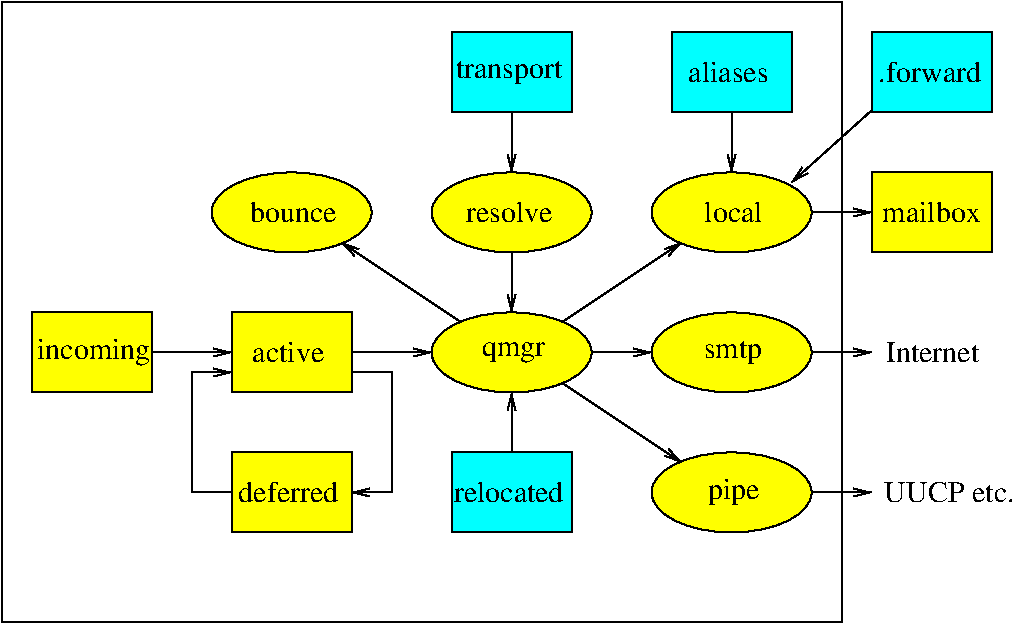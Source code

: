 #FIG 3.1
Landscape
Center
Inches
1200 2
1 2 0 1 -1 6 1 0 20 0.000 1 0.0000 4350 3300 600 300 3750 3000 4950 3600
1 2 0 1 -1 6 1 0 20 0.000 1 0.0000 4350 2250 600 300 3750 1950 4950 2550
1 2 0 1 -1 6 1 0 20 0.000 1 0.0000 6000 4350 600 300 5400 4050 6600 4650
1 2 0 1 -1 6 1 0 20 0.000 1 0.0000 6000 3300 600 300 5400 3000 6600 3600
1 2 0 1 -1 6 1 0 20 0.000 1 0.0000 6000 2250 600 300 5400 1950 6600 2550
1 2 0 1 -1 6 1 0 20 0.000 1 0.0000 2700 2250 600 300 2100 1950 3300 2550
2 1 0 1 -1 7 0 0 -1 0.000 0 0 -1 1 0 2
	0 0 1.00 60.00 120.00
	 3150 3300 3750 3300
2 1 0 1 -1 7 0 0 -1 0.000 0 0 -1 1 0 2
	0 0 1.00 60.00 120.00
	 4950 3300 5400 3300
2 1 0 1 -1 7 0 0 -1 0.000 0 0 -1 1 0 2
	0 0 1.00 60.00 120.00
	 4725 3075 5625 2475
2 1 0 1 -1 7 0 0 -1 0.000 0 0 -1 1 0 2
	0 0 1.00 60.00 120.00
	 4725 3525 5625 4125
2 1 0 1 -1 7 0 0 -1 0.000 0 0 -1 1 0 2
	0 0 1.00 60.00 120.00
	 6600 2250 7050 2250
2 1 0 1 -1 7 0 0 -1 0.000 0 0 -1 1 0 2
	0 0 1.00 60.00 120.00
	 6600 3300 7050 3300
2 1 0 1 -1 7 0 0 -1 0.000 0 0 -1 1 0 2
	0 0 1.00 60.00 120.00
	 6600 4350 7050 4350
2 2 0 0 -1 7 0 0 -1 0.000 0 0 -1 0 0 5
	 7087 4050 7987 4050 7987 4650 7087 4650 7087 4050
2 2 0 0 -1 7 0 0 -1 0.000 0 0 -1 0 0 5
	 7050 3000 7950 3000 7950 3600 7050 3600 7050 3000
2 1 0 1 -1 7 0 0 -1 0.000 0 0 -1 1 0 2
	0 0 1.00 60.00 120.00
	 4350 1500 4350 1950
2 1 0 1 -1 7 0 0 -1 0.000 0 0 -1 1 0 2
	0 0 1.00 60.00 120.00
	 4350 2550 4350 3000
2 1 0 1 -1 7 0 0 -1 0.000 0 0 -1 1 0 2
	0 0 1.00 60.00 120.00
	 6000 1500 6000 1950
2 1 0 1 -1 7 2 0 -1 0.000 0 0 -1 1 0 2
	0 0 1.00 60.00 120.00
	 7200 1350 6450 2025
2 1 0 1 -1 7 0 0 -1 0.000 0 0 -1 0 1 2
	0 0 1.00 60.00 120.00
	 4350 3600 4350 4050
2 2 0 1 -1 6 1 0 20 0.000 0 0 7 0 0 5
	 7050 1950 7950 1950 7950 2550 7050 2550 7050 1950
2 2 0 1 -1 3 1 0 20 0.000 0 0 -1 0 0 5
	 3900 900 4800 900 4800 1500 3900 1500 3900 900
2 2 0 1 -1 3 1 0 20 0.000 0 0 -1 0 0 5
	 5550 900 6450 900 6450 1500 5550 1500 5550 900
2 2 0 1 -1 3 1 0 20 0.000 0 0 -1 0 0 5
	 7050 900 7950 900 7950 1500 7050 1500 7050 900
2 2 0 1 -1 3 1 0 20 0.000 0 0 -1 0 0 5
	 3900 4050 4800 4050 4800 4650 3900 4650 3900 4050
2 1 0 1 -1 7 0 0 -1 0.000 0 0 -1 0 1 2
	0 0 1.00 60.00 120.00
	 3075 2475 3975 3075
2 1 0 1 -1 7 0 0 -1 0.000 0 0 -1 1 0 4
	0 0 1.00 60.00 120.00
	 3150 3450 3450 3450 3450 4350 3150 4350
2 2 0 1 -1 6 1 0 20 0.000 0 0 7 0 0 5
	 2250 3000 3150 3000 3150 3600 2250 3600 2250 3000
2 2 0 1 -1 6 1 0 20 0.000 0 0 7 0 0 5
	 2250 4050 3150 4050 3150 4650 2250 4650 2250 4050
2 1 0 1 -1 7 0 0 -1 0.000 0 0 -1 1 0 2
	0 0 1.00 60.00 120.00
	 1650 3300 2250 3300
2 2 0 1 -1 7 0 0 -1 0.000 0 0 -1 0 0 5
	 525 675 6825 675 6825 5325 525 5325 525 675
2 1 0 1 -1 7 0 0 -1 0.000 0 0 -1 0 1 4
	0 0 1.00 60.00 120.00
	 2250 3450 1950 3450 1950 4350 2250 4350
2 2 0 1 -1 6 1 0 20 0.000 0 0 7 0 0 5
	 750 3000 1650 3000 1650 3600 750 3600 750 3000
4 0 -1 0 0 0 15 0.0000 4 150 450 4125 3330 qmgr\001
4 0 -1 0 0 0 15 0.0000 4 150 630 4005 2325 resolve\001
4 0 -1 0 0 0 15 0.0000 4 195 360 5820 4402 pipe\001
4 0 -1 0 0 0 15 0.0000 4 180 420 5790 3345 smtp\001
4 0 -1 0 0 0 15 0.0000 4 150 405 5797 2325 local\001
4 0 -1 0 0 0 15 0.0000 4 150 585 5677 1275 aliases\001
4 0 -1 0 0 0 15 0.0000 4 150 735 7102 1275 .forward\001
4 0 -1 0 0 0 15 0.0000 4 150 690 7155 3375 Internet\001
4 0 -1 0 0 0 15 0.0000 4 150 930 7147 4425 UUCP etc.\001
4 0 -1 0 0 0 15 0.0000 4 150 675 7132 2325 mailbox\001
4 0 -1 0 0 0 15 0.0000 4 150 630 2385 2325 bounce\001
4 0 -1 0 0 0 15 0.0000 4 150 525 2407 3375 active\001
4 0 -1 0 0 0 15 0.0000 4 150 735 2302 4425 deferred\001
4 0 -1 0 0 0 15 0.0000 4 150 810 3915 4425 relocated\001
4 0 -1 0 0 0 15 0.0000 4 195 780 790 3352 incoming\001
4 0 -1 0 0 0 15 0.0000 4 180 780 3930 1245 transport\001

